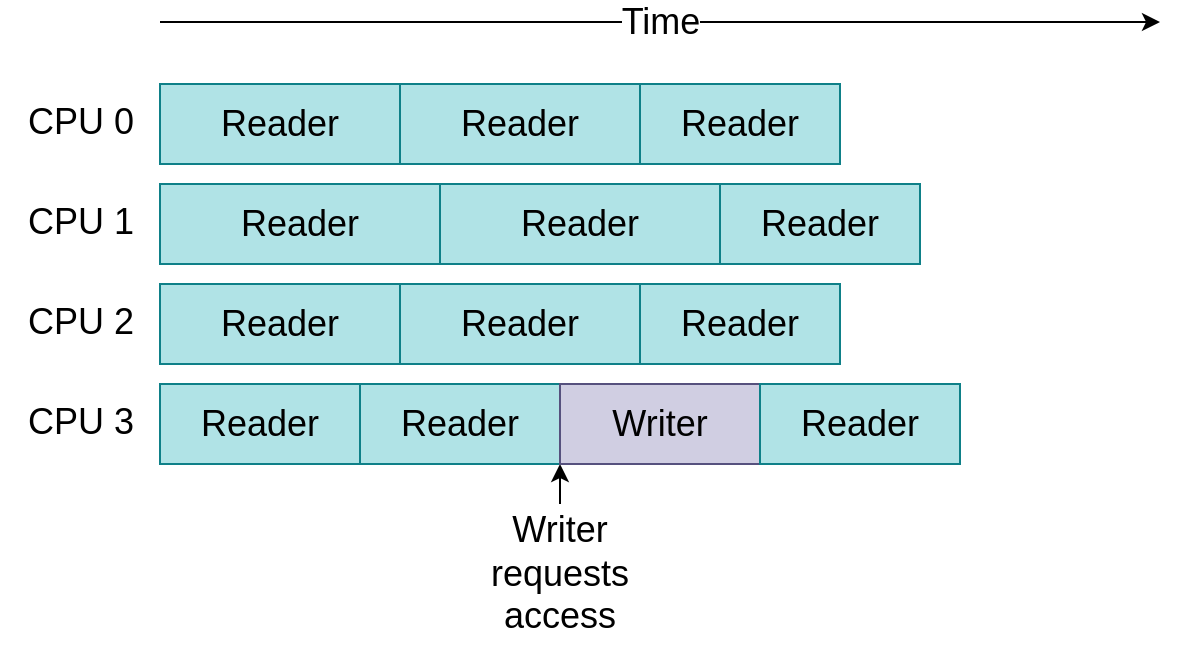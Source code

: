 <mxfile version="21.1.2" type="device">
  <diagram name="Page-1" id="xy8C6WgEvMx3RstazMXT">
    <mxGraphModel dx="650" dy="469" grid="1" gridSize="10" guides="1" tooltips="1" connect="1" arrows="1" fold="1" page="1" pageScale="1" pageWidth="850" pageHeight="1100" math="0" shadow="0">
      <root>
        <mxCell id="0" />
        <mxCell id="1" parent="0" />
        <mxCell id="uiNYKlq5hg9iB2yBkHJZ-1" value="&lt;font style=&quot;font-size: 18px;&quot;&gt;CPU 0&lt;/font&gt;" style="text;html=1;align=center;verticalAlign=middle;resizable=0;points=[];autosize=1;strokeColor=none;fillColor=none;" vertex="1" parent="1">
          <mxGeometry x="20" y="130" width="80" height="40" as="geometry" />
        </mxCell>
        <mxCell id="uiNYKlq5hg9iB2yBkHJZ-2" value="&lt;font style=&quot;font-size: 18px;&quot;&gt;Reader&lt;/font&gt;" style="rounded=0;whiteSpace=wrap;html=1;fillColor=#b0e3e6;strokeColor=#0e8088;" vertex="1" parent="1">
          <mxGeometry x="100" y="131" width="120" height="40" as="geometry" />
        </mxCell>
        <mxCell id="uiNYKlq5hg9iB2yBkHJZ-3" value="&lt;font style=&quot;font-size: 18px;&quot;&gt;CPU 1&lt;/font&gt;" style="text;html=1;align=center;verticalAlign=middle;resizable=0;points=[];autosize=1;strokeColor=none;fillColor=none;" vertex="1" parent="1">
          <mxGeometry x="20" y="180" width="80" height="40" as="geometry" />
        </mxCell>
        <mxCell id="uiNYKlq5hg9iB2yBkHJZ-4" value="&lt;font style=&quot;font-size: 18px;&quot;&gt;Reader&lt;/font&gt;" style="rounded=0;whiteSpace=wrap;html=1;fillColor=#b0e3e6;strokeColor=#0e8088;" vertex="1" parent="1">
          <mxGeometry x="100" y="181" width="140" height="40" as="geometry" />
        </mxCell>
        <mxCell id="uiNYKlq5hg9iB2yBkHJZ-5" value="&lt;font style=&quot;font-size: 18px;&quot;&gt;CPU 2&lt;/font&gt;" style="text;html=1;align=center;verticalAlign=middle;resizable=0;points=[];autosize=1;strokeColor=none;fillColor=none;" vertex="1" parent="1">
          <mxGeometry x="20" y="230" width="80" height="40" as="geometry" />
        </mxCell>
        <mxCell id="uiNYKlq5hg9iB2yBkHJZ-6" value="&lt;font style=&quot;font-size: 18px;&quot;&gt;Reader&lt;/font&gt;" style="rounded=0;whiteSpace=wrap;html=1;fillColor=#b0e3e6;strokeColor=#0e8088;" vertex="1" parent="1">
          <mxGeometry x="100" y="231" width="120" height="40" as="geometry" />
        </mxCell>
        <mxCell id="uiNYKlq5hg9iB2yBkHJZ-7" value="&lt;font style=&quot;font-size: 18px;&quot;&gt;CPU 3&lt;/font&gt;" style="text;html=1;align=center;verticalAlign=middle;resizable=0;points=[];autosize=1;strokeColor=none;fillColor=none;" vertex="1" parent="1">
          <mxGeometry x="20" y="280" width="80" height="40" as="geometry" />
        </mxCell>
        <mxCell id="uiNYKlq5hg9iB2yBkHJZ-8" value="&lt;font style=&quot;font-size: 18px;&quot;&gt;Reader&lt;/font&gt;" style="rounded=0;whiteSpace=wrap;html=1;fillColor=#b0e3e6;strokeColor=#0e8088;" vertex="1" parent="1">
          <mxGeometry x="100" y="281" width="100" height="40" as="geometry" />
        </mxCell>
        <mxCell id="uiNYKlq5hg9iB2yBkHJZ-11" value="&lt;font style=&quot;font-size: 18px;&quot;&gt;Reader&lt;/font&gt;" style="rounded=0;whiteSpace=wrap;html=1;fillColor=#b0e3e6;strokeColor=#0e8088;" vertex="1" parent="1">
          <mxGeometry x="220" y="131" width="120" height="40" as="geometry" />
        </mxCell>
        <mxCell id="uiNYKlq5hg9iB2yBkHJZ-13" value="&lt;font style=&quot;font-size: 18px;&quot;&gt;Reader&lt;/font&gt;" style="rounded=0;whiteSpace=wrap;html=1;fillColor=#b0e3e6;strokeColor=#0e8088;" vertex="1" parent="1">
          <mxGeometry x="240" y="181" width="140" height="40" as="geometry" />
        </mxCell>
        <mxCell id="uiNYKlq5hg9iB2yBkHJZ-14" value="&lt;font style=&quot;font-size: 18px;&quot;&gt;Reader&lt;/font&gt;" style="rounded=0;whiteSpace=wrap;html=1;fillColor=#b0e3e6;strokeColor=#0e8088;" vertex="1" parent="1">
          <mxGeometry x="220" y="231" width="120" height="40" as="geometry" />
        </mxCell>
        <mxCell id="uiNYKlq5hg9iB2yBkHJZ-15" value="&lt;font style=&quot;font-size: 18px;&quot;&gt;Reader&lt;/font&gt;" style="rounded=0;whiteSpace=wrap;html=1;fillColor=#b0e3e6;strokeColor=#0e8088;" vertex="1" parent="1">
          <mxGeometry x="200" y="281" width="100" height="40" as="geometry" />
        </mxCell>
        <mxCell id="uiNYKlq5hg9iB2yBkHJZ-17" value="" style="endArrow=classic;html=1;rounded=0;fontSize=18;" edge="1" parent="1">
          <mxGeometry relative="1" as="geometry">
            <mxPoint x="100" y="100" as="sourcePoint" />
            <mxPoint x="600" y="100" as="targetPoint" />
          </mxGeometry>
        </mxCell>
        <mxCell id="uiNYKlq5hg9iB2yBkHJZ-18" value="Time" style="edgeLabel;resizable=0;html=1;align=center;verticalAlign=middle;fontSize=18;" connectable="0" vertex="1" parent="uiNYKlq5hg9iB2yBkHJZ-17">
          <mxGeometry relative="1" as="geometry" />
        </mxCell>
        <mxCell id="uiNYKlq5hg9iB2yBkHJZ-20" value="" style="endArrow=classic;html=1;rounded=0;entryX=1;entryY=1;entryDx=0;entryDy=0;exitX=0.5;exitY=0;exitDx=0;exitDy=0;" edge="1" parent="1" source="uiNYKlq5hg9iB2yBkHJZ-21" target="uiNYKlq5hg9iB2yBkHJZ-15">
          <mxGeometry width="50" height="50" relative="1" as="geometry">
            <mxPoint x="420" y="440" as="sourcePoint" />
            <mxPoint x="470" y="390" as="targetPoint" />
            <Array as="points" />
          </mxGeometry>
        </mxCell>
        <mxCell id="uiNYKlq5hg9iB2yBkHJZ-21" value="&lt;font style=&quot;font-size: 18px;&quot;&gt;Writer requests access&lt;/font&gt;" style="text;html=1;strokeColor=none;fillColor=none;align=center;verticalAlign=middle;whiteSpace=wrap;rounded=0;" vertex="1" parent="1">
          <mxGeometry x="270" y="341" width="60" height="70" as="geometry" />
        </mxCell>
        <mxCell id="uiNYKlq5hg9iB2yBkHJZ-22" value="&lt;font style=&quot;font-size: 18px;&quot;&gt;Writer&lt;/font&gt;" style="rounded=0;whiteSpace=wrap;html=1;fillColor=#d0cee2;strokeColor=#56517e;" vertex="1" parent="1">
          <mxGeometry x="300" y="281" width="100" height="40" as="geometry" />
        </mxCell>
        <mxCell id="uiNYKlq5hg9iB2yBkHJZ-28" value="&lt;font style=&quot;font-size: 18px;&quot;&gt;Reader&lt;/font&gt;" style="rounded=0;whiteSpace=wrap;html=1;fillColor=#b0e3e6;strokeColor=#0e8088;" vertex="1" parent="1">
          <mxGeometry x="340" y="131" width="100" height="40" as="geometry" />
        </mxCell>
        <mxCell id="uiNYKlq5hg9iB2yBkHJZ-29" value="&lt;font style=&quot;font-size: 18px;&quot;&gt;Reader&lt;/font&gt;" style="rounded=0;whiteSpace=wrap;html=1;fillColor=#b0e3e6;strokeColor=#0e8088;" vertex="1" parent="1">
          <mxGeometry x="380" y="181" width="100" height="40" as="geometry" />
        </mxCell>
        <mxCell id="uiNYKlq5hg9iB2yBkHJZ-30" value="&lt;font style=&quot;font-size: 18px;&quot;&gt;Reader&lt;/font&gt;" style="rounded=0;whiteSpace=wrap;html=1;fillColor=#b0e3e6;strokeColor=#0e8088;" vertex="1" parent="1">
          <mxGeometry x="340" y="231" width="100" height="40" as="geometry" />
        </mxCell>
        <mxCell id="uiNYKlq5hg9iB2yBkHJZ-31" value="&lt;font style=&quot;font-size: 18px;&quot;&gt;Reader&lt;/font&gt;" style="rounded=0;whiteSpace=wrap;html=1;fillColor=#b0e3e6;strokeColor=#0e8088;" vertex="1" parent="1">
          <mxGeometry x="400" y="281" width="100" height="40" as="geometry" />
        </mxCell>
      </root>
    </mxGraphModel>
  </diagram>
</mxfile>
